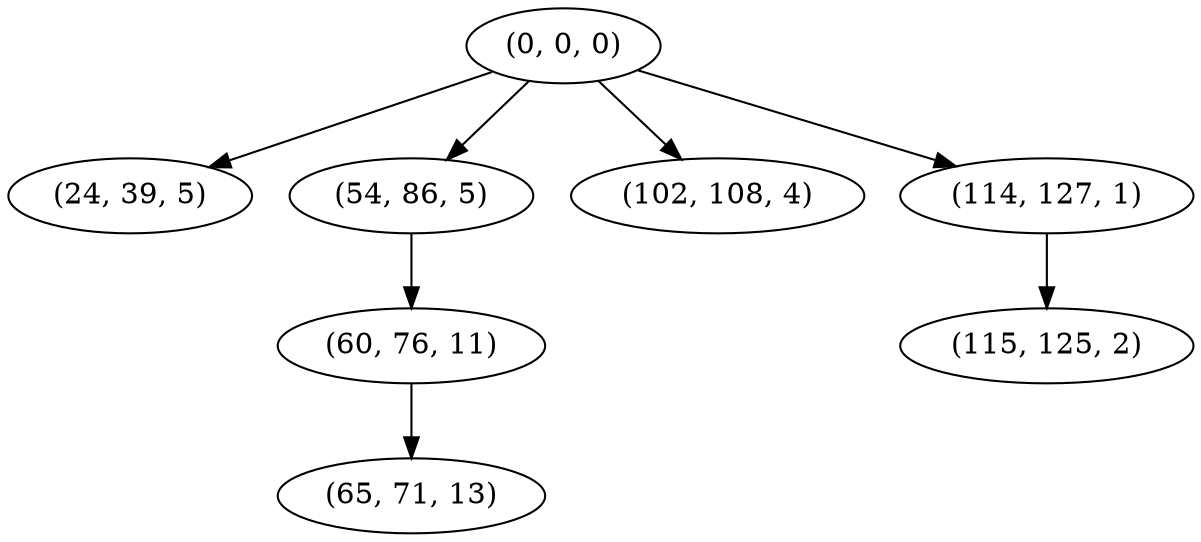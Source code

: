 digraph tree {
    "(0, 0, 0)";
    "(24, 39, 5)";
    "(54, 86, 5)";
    "(60, 76, 11)";
    "(65, 71, 13)";
    "(102, 108, 4)";
    "(114, 127, 1)";
    "(115, 125, 2)";
    "(0, 0, 0)" -> "(24, 39, 5)";
    "(0, 0, 0)" -> "(54, 86, 5)";
    "(0, 0, 0)" -> "(102, 108, 4)";
    "(0, 0, 0)" -> "(114, 127, 1)";
    "(54, 86, 5)" -> "(60, 76, 11)";
    "(60, 76, 11)" -> "(65, 71, 13)";
    "(114, 127, 1)" -> "(115, 125, 2)";
}
